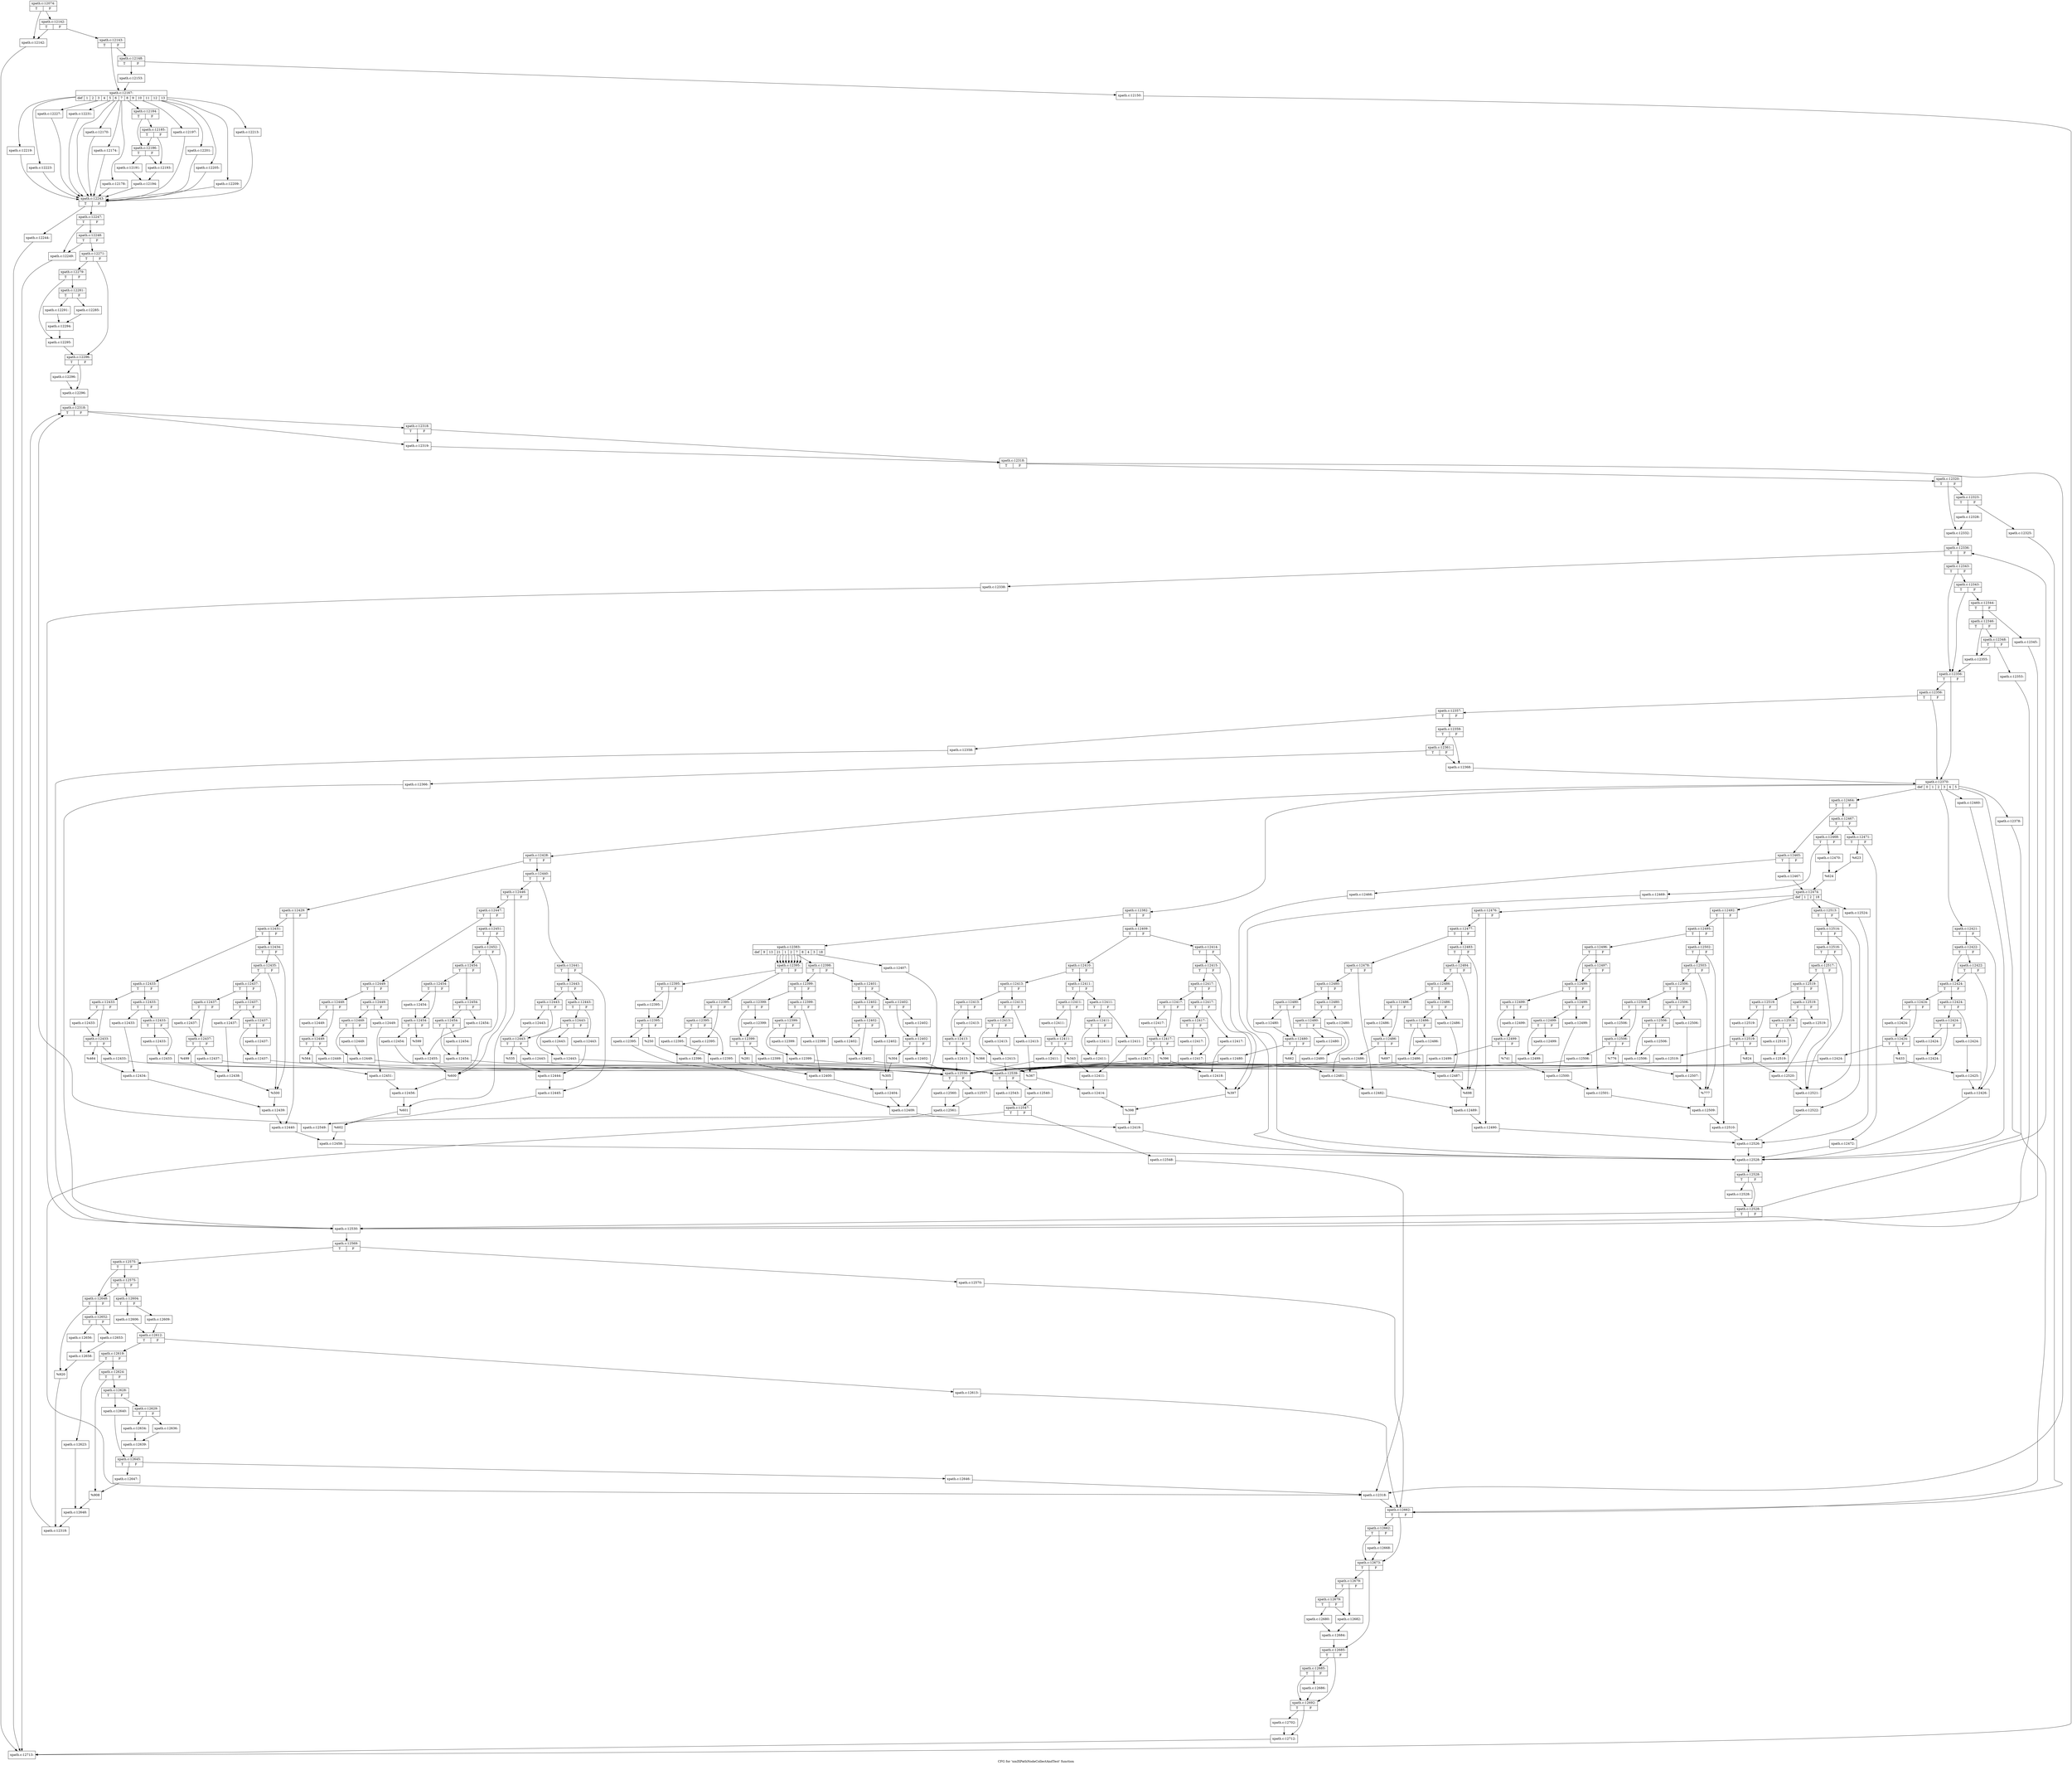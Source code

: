 digraph "CFG for 'xmlXPathNodeCollectAndTest' function" {
	label="CFG for 'xmlXPathNodeCollectAndTest' function";

	Node0x4fb3de0 [shape=record,label="{xpath.c:12074:|{<s0>T|<s1>F}}"];
	Node0x4fb3de0 -> Node0x4fd3a60;
	Node0x4fb3de0 -> Node0x4fd3b00;
	Node0x4fd3b00 [shape=record,label="{xpath.c:12142:|{<s0>T|<s1>F}}"];
	Node0x4fd3b00 -> Node0x4fd3a60;
	Node0x4fd3b00 -> Node0x4fd3ab0;
	Node0x4fd3a60 [shape=record,label="{xpath.c:12142:}"];
	Node0x4fd3a60 -> Node0x4fc3c10;
	Node0x4fd3ab0 [shape=record,label="{xpath.c:12143:|{<s0>T|<s1>F}}"];
	Node0x4fd3ab0 -> Node0x4fd4680;
	Node0x4fd3ab0 -> Node0x4fd46d0;
	Node0x4fd4680 [shape=record,label="{xpath.c:12148:|{<s0>T|<s1>F}}"];
	Node0x4fd4680 -> Node0x4fd4d00;
	Node0x4fd4680 -> Node0x4fd4d50;
	Node0x4fd4d00 [shape=record,label="{xpath.c:12150:}"];
	Node0x4fd4d00 -> Node0x4fc3c10;
	Node0x4fd4d50 [shape=record,label="{xpath.c:12153:}"];
	Node0x4fd4d50 -> Node0x4fd46d0;
	Node0x4fd46d0 [shape=record,label="{xpath.c:12167:|{<s0>def|<s1>1|<s2>2|<s3>3|<s4>4|<s5>5|<s6>6|<s7>7|<s8>8|<s9>9|<s10>10|<s11>11|<s12>12|<s13>13}}"];
	Node0x4fd46d0 -> Node0x4fd5eb0;
	Node0x4fd46d0 -> Node0x4fd6480;
	Node0x4fd46d0 -> Node0x4fd6630;
	Node0x4fd46d0 -> Node0x4fd67e0;
	Node0x4fd46d0 -> Node0x4fd7160;
	Node0x4fd46d0 -> Node0x4fd6f20;
	Node0x4fd46d0 -> Node0x4fd7c00;
	Node0x4fd46d0 -> Node0x4fd8450;
	Node0x4fd46d0 -> Node0x4fd8750;
	Node0x4fd46d0 -> Node0x4fd8a50;
	Node0x4fd46d0 -> Node0x4fd8fa0;
	Node0x4fd46d0 -> Node0x4fd92a0;
	Node0x4fd46d0 -> Node0x4fd9ba0;
	Node0x4fd46d0 -> Node0x4fda000;
	Node0x4fd6480 [shape=record,label="{xpath.c:12170:}"];
	Node0x4fd6480 -> Node0x4fd5eb0;
	Node0x4fd6630 [shape=record,label="{xpath.c:12174:}"];
	Node0x4fd6630 -> Node0x4fd5eb0;
	Node0x4fd67e0 [shape=record,label="{xpath.c:12178:}"];
	Node0x4fd67e0 -> Node0x4fd5eb0;
	Node0x4fd7160 [shape=record,label="{xpath.c:12184:|{<s0>T|<s1>F}}"];
	Node0x4fd7160 -> Node0x4fd7320;
	Node0x4fd7160 -> Node0x4fd7370;
	Node0x4fd7370 [shape=record,label="{xpath.c:12185:|{<s0>T|<s1>F}}"];
	Node0x4fd7370 -> Node0x4fd7320;
	Node0x4fd7370 -> Node0x4fd72d0;
	Node0x4fd7320 [shape=record,label="{xpath.c:12186:|{<s0>T|<s1>F}}"];
	Node0x4fd7320 -> Node0x4fd7230;
	Node0x4fd7320 -> Node0x4fd72d0;
	Node0x4fd7230 [shape=record,label="{xpath.c:12191:}"];
	Node0x4fd7230 -> Node0x4fd7280;
	Node0x4fd72d0 [shape=record,label="{xpath.c:12193:}"];
	Node0x4fd72d0 -> Node0x4fd7280;
	Node0x4fd7280 [shape=record,label="{xpath.c:12194:}"];
	Node0x4fd7280 -> Node0x4fd5eb0;
	Node0x4fd6f20 [shape=record,label="{xpath.c:12197:}"];
	Node0x4fd6f20 -> Node0x4fd5eb0;
	Node0x4fd7c00 [shape=record,label="{xpath.c:12201:}"];
	Node0x4fd7c00 -> Node0x4fd5eb0;
	Node0x4fd8450 [shape=record,label="{xpath.c:12205:}"];
	Node0x4fd8450 -> Node0x4fd5eb0;
	Node0x4fd8750 [shape=record,label="{xpath.c:12209:}"];
	Node0x4fd8750 -> Node0x4fd5eb0;
	Node0x4fd8a50 [shape=record,label="{xpath.c:12213:}"];
	Node0x4fd8a50 -> Node0x4fd5eb0;
	Node0x4fd8fa0 [shape=record,label="{xpath.c:12219:}"];
	Node0x4fd8fa0 -> Node0x4fd5eb0;
	Node0x4fd92a0 [shape=record,label="{xpath.c:12223:}"];
	Node0x4fd92a0 -> Node0x4fd5eb0;
	Node0x4fd9ba0 [shape=record,label="{xpath.c:12227:}"];
	Node0x4fd9ba0 -> Node0x4fd5eb0;
	Node0x4fda000 [shape=record,label="{xpath.c:12231:}"];
	Node0x4fda000 -> Node0x4fd5eb0;
	Node0x4fd5eb0 [shape=record,label="{xpath.c:12243:|{<s0>T|<s1>F}}"];
	Node0x4fd5eb0 -> Node0x4fd61b0;
	Node0x4fd5eb0 -> Node0x4fda400;
	Node0x4fd61b0 [shape=record,label="{xpath.c:12244:}"];
	Node0x4fd61b0 -> Node0x4fc3c10;
	Node0x4fda400 [shape=record,label="{xpath.c:12247:|{<s0>T|<s1>F}}"];
	Node0x4fda400 -> Node0x4fdad70;
	Node0x4fda400 -> Node0x4fdae10;
	Node0x4fdae10 [shape=record,label="{xpath.c:12248:|{<s0>T|<s1>F}}"];
	Node0x4fdae10 -> Node0x4fdad70;
	Node0x4fdae10 -> Node0x4fdadc0;
	Node0x4fdad70 [shape=record,label="{xpath.c:12249:}"];
	Node0x4fdad70 -> Node0x4fc3c10;
	Node0x4fdadc0 [shape=record,label="{xpath.c:12271:|{<s0>T|<s1>F}}"];
	Node0x4fdadc0 -> Node0x4fdbfa0;
	Node0x4fdadc0 -> Node0x4fdbff0;
	Node0x4fdbfa0 [shape=record,label="{xpath.c:12279:|{<s0>T|<s1>F}}"];
	Node0x4fdbfa0 -> Node0x4fdcae0;
	Node0x4fdbfa0 -> Node0x4fdcb30;
	Node0x4fdcae0 [shape=record,label="{xpath.c:12281:|{<s0>T|<s1>F}}"];
	Node0x4fdcae0 -> Node0x4fdd040;
	Node0x4fdcae0 -> Node0x4fdd5f0;
	Node0x4fdd040 [shape=record,label="{xpath.c:12285:}"];
	Node0x4fdd040 -> Node0x4fdd370;
	Node0x4fdd5f0 [shape=record,label="{xpath.c:12291:}"];
	Node0x4fdd5f0 -> Node0x4fdd370;
	Node0x4fdd370 [shape=record,label="{xpath.c:12294:}"];
	Node0x4fdd370 -> Node0x4fdcb30;
	Node0x4fdcb30 [shape=record,label="{xpath.c:12295:}"];
	Node0x4fdcb30 -> Node0x4fdbff0;
	Node0x4fdbff0 [shape=record,label="{xpath.c:12296:|{<s0>T|<s1>F}}"];
	Node0x4fdbff0 -> Node0x4fde670;
	Node0x4fdbff0 -> Node0x4fde620;
	Node0x4fde670 [shape=record,label="{xpath.c:12296:}"];
	Node0x4fde670 -> Node0x4fde620;
	Node0x4fde620 [shape=record,label="{xpath.c:12296:}"];
	Node0x4fde620 -> Node0x4fdf4d0;
	Node0x4fdf4d0 [shape=record,label="{xpath.c:12318:|{<s0>T|<s1>F}}"];
	Node0x4fdf4d0 -> Node0x4fdf780;
	Node0x4fdf4d0 -> Node0x4fdf7d0;
	Node0x4fdf7d0 [shape=record,label="{xpath.c:12318:|{<s0>T|<s1>F}}"];
	Node0x4fdf7d0 -> Node0x4fdf780;
	Node0x4fdf7d0 -> Node0x4fdf730;
	Node0x4fdf780 [shape=record,label="{xpath.c:12319:}"];
	Node0x4fdf780 -> Node0x4fdf730;
	Node0x4fdf730 [shape=record,label="{xpath.c:12318:|{<s0>T|<s1>F}}"];
	Node0x4fdf730 -> Node0x4fe0120;
	Node0x4fdf730 -> Node0x4fdf6b0;
	Node0x4fe0120 [shape=record,label="{xpath.c:12320:|{<s0>T|<s1>F}}"];
	Node0x4fe0120 -> Node0x4fe0910;
	Node0x4fe0120 -> Node0x4fe0960;
	Node0x4fe0910 [shape=record,label="{xpath.c:12323:|{<s0>T|<s1>F}}"];
	Node0x4fe0910 -> Node0x4fe0e70;
	Node0x4fe0910 -> Node0x4fe0ec0;
	Node0x4fe0e70 [shape=record,label="{xpath.c:12325:}"];
	Node0x4fe0e70 -> Node0x4fe1050;
	Node0x4fe0ec0 [shape=record,label="{xpath.c:12328:}"];
	Node0x4fe0ec0 -> Node0x4fe0960;
	Node0x4fe0960 [shape=record,label="{xpath.c:12332:}"];
	Node0x4fe0960 -> Node0x4fe1da0;
	Node0x4fe1da0 [shape=record,label="{xpath.c:12336:|{<s0>T|<s1>F}}"];
	Node0x4fe1da0 -> Node0x4fe2380;
	Node0x4fe1da0 -> Node0x4fe23d0;
	Node0x4fe2380 [shape=record,label="{xpath.c:12338:}"];
	Node0x4fe2380 -> Node0x4fe1d00;
	Node0x4fe23d0 [shape=record,label="{xpath.c:12343:|{<s0>T|<s1>F}}"];
	Node0x4fe23d0 -> Node0x4fe27a0;
	Node0x4fe23d0 -> Node0x4fe2750;
	Node0x4fe27a0 [shape=record,label="{xpath.c:12343:|{<s0>T|<s1>F}}"];
	Node0x4fe27a0 -> Node0x4fe2700;
	Node0x4fe27a0 -> Node0x4fe2750;
	Node0x4fe2700 [shape=record,label="{xpath.c:12344:|{<s0>T|<s1>F}}"];
	Node0x4fe2700 -> Node0x4fe2e20;
	Node0x4fe2700 -> Node0x4fe2e70;
	Node0x4fe2e20 [shape=record,label="{xpath.c:12345:}"];
	Node0x4fe2e20 -> Node0x4fe1d00;
	Node0x4fe2e70 [shape=record,label="{xpath.c:12346:|{<s0>T|<s1>F}}"];
	Node0x4fe2e70 -> Node0x4fe3350;
	Node0x4fe2e70 -> Node0x4fe3300;
	Node0x4fe3350 [shape=record,label="{xpath.c:12348:|{<s0>T|<s1>F}}"];
	Node0x4fe3350 -> Node0x4fe32b0;
	Node0x4fe3350 -> Node0x4fe3300;
	Node0x4fe32b0 [shape=record,label="{xpath.c:12353:}"];
	Node0x4fe32b0 -> Node0x4fe1d00;
	Node0x4fe3300 [shape=record,label="{xpath.c:12355:}"];
	Node0x4fe3300 -> Node0x4fe2750;
	Node0x4fe2750 [shape=record,label="{xpath.c:12356:|{<s0>T|<s1>F}}"];
	Node0x4fe2750 -> Node0x4fe3ef0;
	Node0x4fe2750 -> Node0x4fe3ea0;
	Node0x4fe3ef0 [shape=record,label="{xpath.c:12356:|{<s0>T|<s1>F}}"];
	Node0x4fe3ef0 -> Node0x4fe3e50;
	Node0x4fe3ef0 -> Node0x4fe3ea0;
	Node0x4fe3e50 [shape=record,label="{xpath.c:12357:|{<s0>T|<s1>F}}"];
	Node0x4fe3e50 -> Node0x4fe4570;
	Node0x4fe3e50 -> Node0x4fe45c0;
	Node0x4fe4570 [shape=record,label="{xpath.c:12358:}"];
	Node0x4fe4570 -> Node0x4fe1d00;
	Node0x4fe45c0 [shape=record,label="{xpath.c:12359:|{<s0>T|<s1>F}}"];
	Node0x4fe45c0 -> Node0x4fe4aa0;
	Node0x4fe45c0 -> Node0x4fe4a50;
	Node0x4fe4aa0 [shape=record,label="{xpath.c:12361:|{<s0>T|<s1>F}}"];
	Node0x4fe4aa0 -> Node0x4fe4a00;
	Node0x4fe4aa0 -> Node0x4fe4a50;
	Node0x4fe4a00 [shape=record,label="{xpath.c:12366:}"];
	Node0x4fe4a00 -> Node0x4fe1d00;
	Node0x4fe4a50 [shape=record,label="{xpath.c:12368:}"];
	Node0x4fe4a50 -> Node0x4fe3ea0;
	Node0x4fe3ea0 [shape=record,label="{xpath.c:12370:|{<s0>def|<s1>0|<s2>1|<s3>2|<s4>3|<s5>4|<s6>5}}"];
	Node0x4fe3ea0 -> Node0x4fe56f0;
	Node0x4fe3ea0 -> Node0x4fe5b10;
	Node0x4fe3ea0 -> Node0x4fe5fe0;
	Node0x4fe3ea0 -> Node0x4ff2210;
	Node0x4fe3ea0 -> Node0x4ff47d0;
	Node0x4fe3ea0 -> Node0x5000260;
	Node0x4fe3ea0 -> Node0x50006f0;
	Node0x4fe5b10 [shape=record,label="{xpath.c:12378:}"];
	Node0x4fe5b10 -> Node0x4fe1050;
	Node0x4fe5fe0 [shape=record,label="{xpath.c:12382:|{<s0>T|<s1>F}}"];
	Node0x4fe5fe0 -> Node0x4fe60d0;
	Node0x4fe5fe0 -> Node0x4fe6170;
	Node0x4fe60d0 [shape=record,label="{xpath.c:12383:|{<s0>def|<s1>9|<s2>13|<s3>21|<s4>1|<s5>2|<s6>7|<s7>8|<s8>4|<s9>3|<s10>18}}"];
	Node0x4fe60d0 -> Node0x4fe6670;
	Node0x4fe60d0 -> Node0x4fe69b0;
	Node0x4fe60d0 -> Node0x4fe69b0;
	Node0x4fe60d0 -> Node0x4fe69b0;
	Node0x4fe60d0 -> Node0x4fe69b0;
	Node0x4fe60d0 -> Node0x4fe69b0;
	Node0x4fe60d0 -> Node0x4fe69b0;
	Node0x4fe60d0 -> Node0x4fe69b0;
	Node0x4fe60d0 -> Node0x4fe69b0;
	Node0x4fe60d0 -> Node0x4fe69b0;
	Node0x4fe60d0 -> Node0x4fe82e0;
	Node0x4fe69b0 [shape=record,label="{xpath.c:12395:|{<s0>T|<s1>F}}"];
	Node0x4fe69b0 -> Node0x4fe6a70;
	Node0x4fe69b0 -> Node0x4fe6b10;
	Node0x4fe6a70 [shape=record,label="{xpath.c:12395:|{<s0>T|<s1>F}}"];
	Node0x4fe6a70 -> Node0x4fe6e10;
	Node0x4fe6a70 -> Node0x4fe6e60;
	Node0x4fe6e10 [shape=record,label="{xpath.c:12395:|{<s0>T|<s1>F}}"];
	Node0x4fe6e10 -> Node0x4fe7260;
	Node0x4fe6e10 -> Node0x4fe72b0;
	Node0x4fe7260 [shape=record,label="{xpath.c:12395:}"];
	Node0x4fe7260 -> Node0x4fe72b0;
	Node0x4fe72b0 [shape=record,label="{xpath.c:12395:}"];
	Node0x4fe72b0 -> Node0x4fe7780;
	Node0x4fe6e60 [shape=record,label="{xpath.c:12395:}"];
	Node0x4fe6e60 -> Node0x4fe6ac0;
	Node0x4fe6b10 [shape=record,label="{xpath.c:12395:|{<s0>T|<s1>F}}"];
	Node0x4fe6b10 -> Node0x4fe7940;
	Node0x4fe6b10 -> Node0x4fe7990;
	Node0x4fe7940 [shape=record,label="{xpath.c:12395:}"];
	Node0x4fe7940 -> Node0x4fe7990;
	Node0x4fe7990 [shape=record,label="{xpath.c:12395:|{<s0>T|<s1>F}}"];
	Node0x4fe7990 -> Node0x4fe7f00;
	Node0x4fe7990 -> Node0x4fe7f50;
	Node0x4fe7f00 [shape=record,label="{xpath.c:12395:}"];
	Node0x4fe7f00 -> Node0x4fe8140;
	Node0x4fe7f50 [shape=record,label="{%250}"];
	Node0x4fe7f50 -> Node0x4fe6ac0;
	Node0x4fe6ac0 [shape=record,label="{xpath.c:12396:}"];
	Node0x4fe6ac0 -> Node0x4fe64c0;
	Node0x4fe82e0 [shape=record,label="{xpath.c:12398:|{<s0>T|<s1>F}}"];
	Node0x4fe82e0 -> Node0x4fe8440;
	Node0x4fe82e0 -> Node0x4fe84e0;
	Node0x4fe8440 [shape=record,label="{xpath.c:12399:|{<s0>T|<s1>F}}"];
	Node0x4fe8440 -> Node0x4fe8870;
	Node0x4fe8440 -> Node0x4fe8910;
	Node0x4fe8870 [shape=record,label="{xpath.c:12399:|{<s0>T|<s1>F}}"];
	Node0x4fe8870 -> Node0x4fe8bb0;
	Node0x4fe8870 -> Node0x4fe8c00;
	Node0x4fe8bb0 [shape=record,label="{xpath.c:12399:|{<s0>T|<s1>F}}"];
	Node0x4fe8bb0 -> Node0x4fe9080;
	Node0x4fe8bb0 -> Node0x4fe90d0;
	Node0x4fe9080 [shape=record,label="{xpath.c:12399:}"];
	Node0x4fe9080 -> Node0x4fe90d0;
	Node0x4fe90d0 [shape=record,label="{xpath.c:12399:}"];
	Node0x4fe90d0 -> Node0x4fe7780;
	Node0x4fe8c00 [shape=record,label="{xpath.c:12399:}"];
	Node0x4fe8c00 -> Node0x4fe88c0;
	Node0x4fe8910 [shape=record,label="{xpath.c:12399:|{<s0>T|<s1>F}}"];
	Node0x4fe8910 -> Node0x4fe9910;
	Node0x4fe8910 -> Node0x4fe9960;
	Node0x4fe9910 [shape=record,label="{xpath.c:12399:}"];
	Node0x4fe9910 -> Node0x4fe9960;
	Node0x4fe9960 [shape=record,label="{xpath.c:12399:|{<s0>T|<s1>F}}"];
	Node0x4fe9960 -> Node0x4fea080;
	Node0x4fe9960 -> Node0x4fea0d0;
	Node0x4fea080 [shape=record,label="{xpath.c:12399:}"];
	Node0x4fea080 -> Node0x4fe8140;
	Node0x4fea0d0 [shape=record,label="{%281}"];
	Node0x4fea0d0 -> Node0x4fe88c0;
	Node0x4fe88c0 [shape=record,label="{xpath.c:12400:}"];
	Node0x4fe88c0 -> Node0x4fe8490;
	Node0x4fe84e0 [shape=record,label="{xpath.c:12401:|{<s0>T|<s1>F}}"];
	Node0x4fe84e0 -> Node0x4fea600;
	Node0x4fe84e0 -> Node0x4fea6a0;
	Node0x4fea600 [shape=record,label="{xpath.c:12402:|{<s0>T|<s1>F}}"];
	Node0x4fea600 -> Node0x4fea9a0;
	Node0x4fea600 -> Node0x4fea9f0;
	Node0x4fea9a0 [shape=record,label="{xpath.c:12402:|{<s0>T|<s1>F}}"];
	Node0x4fea9a0 -> Node0x4feadf0;
	Node0x4fea9a0 -> Node0x4feae40;
	Node0x4feadf0 [shape=record,label="{xpath.c:12402:}"];
	Node0x4feadf0 -> Node0x4feae40;
	Node0x4feae40 [shape=record,label="{xpath.c:12402:}"];
	Node0x4feae40 -> Node0x4fe7780;
	Node0x4fea9f0 [shape=record,label="{xpath.c:12402:}"];
	Node0x4fea9f0 -> Node0x4fea650;
	Node0x4fea6a0 [shape=record,label="{xpath.c:12402:|{<s0>T|<s1>F}}"];
	Node0x4fea6a0 -> Node0x4feb480;
	Node0x4fea6a0 -> Node0x4feb4d0;
	Node0x4feb480 [shape=record,label="{xpath.c:12402:}"];
	Node0x4feb480 -> Node0x4feb4d0;
	Node0x4feb4d0 [shape=record,label="{xpath.c:12402:|{<s0>T|<s1>F}}"];
	Node0x4feb4d0 -> Node0x4feba40;
	Node0x4feb4d0 -> Node0x4feba90;
	Node0x4feba40 [shape=record,label="{xpath.c:12402:}"];
	Node0x4feba40 -> Node0x4fe8140;
	Node0x4feba90 [shape=record,label="{%304}"];
	Node0x4feba90 -> Node0x4fea650;
	Node0x4fea650 [shape=record,label="{%305}"];
	Node0x4fea650 -> Node0x4fe8490;
	Node0x4fe8490 [shape=record,label="{xpath.c:12404:}"];
	Node0x4fe8490 -> Node0x4fe64c0;
	Node0x4fe6670 [shape=record,label="{xpath.c:12407:}"];
	Node0x4fe6670 -> Node0x4fe64c0;
	Node0x4fe64c0 [shape=record,label="{xpath.c:12409:}"];
	Node0x4fe64c0 -> Node0x4fe6120;
	Node0x4fe6170 [shape=record,label="{xpath.c:12409:|{<s0>T|<s1>F}}"];
	Node0x4fe6170 -> Node0x4fec170;
	Node0x4fe6170 -> Node0x4fec210;
	Node0x4fec170 [shape=record,label="{xpath.c:12410:|{<s0>T|<s1>F}}"];
	Node0x4fec170 -> Node0x4fec760;
	Node0x4fec170 -> Node0x4fec800;
	Node0x4fec760 [shape=record,label="{xpath.c:12411:|{<s0>T|<s1>F}}"];
	Node0x4fec760 -> Node0x4fecbf0;
	Node0x4fec760 -> Node0x4fecc90;
	Node0x4fecbf0 [shape=record,label="{xpath.c:12411:|{<s0>T|<s1>F}}"];
	Node0x4fecbf0 -> Node0x4fecf30;
	Node0x4fecbf0 -> Node0x4fecf80;
	Node0x4fecf30 [shape=record,label="{xpath.c:12411:|{<s0>T|<s1>F}}"];
	Node0x4fecf30 -> Node0x4fed400;
	Node0x4fecf30 -> Node0x4fed450;
	Node0x4fed400 [shape=record,label="{xpath.c:12411:}"];
	Node0x4fed400 -> Node0x4fed450;
	Node0x4fed450 [shape=record,label="{xpath.c:12411:}"];
	Node0x4fed450 -> Node0x4fe7780;
	Node0x4fecf80 [shape=record,label="{xpath.c:12411:}"];
	Node0x4fecf80 -> Node0x4fecc40;
	Node0x4fecc90 [shape=record,label="{xpath.c:12411:|{<s0>T|<s1>F}}"];
	Node0x4fecc90 -> Node0x4fedc90;
	Node0x4fecc90 -> Node0x4fedce0;
	Node0x4fedc90 [shape=record,label="{xpath.c:12411:}"];
	Node0x4fedc90 -> Node0x4fedce0;
	Node0x4fedce0 [shape=record,label="{xpath.c:12411:|{<s0>T|<s1>F}}"];
	Node0x4fedce0 -> Node0x4fee400;
	Node0x4fedce0 -> Node0x4fee450;
	Node0x4fee400 [shape=record,label="{xpath.c:12411:}"];
	Node0x4fee400 -> Node0x4fe8140;
	Node0x4fee450 [shape=record,label="{%343}"];
	Node0x4fee450 -> Node0x4fecc40;
	Node0x4fecc40 [shape=record,label="{xpath.c:12411:}"];
	Node0x4fecc40 -> Node0x4fec7b0;
	Node0x4fec800 [shape=record,label="{xpath.c:12413:|{<s0>T|<s1>F}}"];
	Node0x4fec800 -> Node0x4fee7a0;
	Node0x4fec800 -> Node0x4fee840;
	Node0x4fee7a0 [shape=record,label="{xpath.c:12413:|{<s0>T|<s1>F}}"];
	Node0x4fee7a0 -> Node0x4feeb40;
	Node0x4fee7a0 -> Node0x4feeb90;
	Node0x4feeb40 [shape=record,label="{xpath.c:12413:|{<s0>T|<s1>F}}"];
	Node0x4feeb40 -> Node0x4feef90;
	Node0x4feeb40 -> Node0x4feefe0;
	Node0x4feef90 [shape=record,label="{xpath.c:12413:}"];
	Node0x4feef90 -> Node0x4feefe0;
	Node0x4feefe0 [shape=record,label="{xpath.c:12413:}"];
	Node0x4feefe0 -> Node0x4fe7780;
	Node0x4feeb90 [shape=record,label="{xpath.c:12413:}"];
	Node0x4feeb90 -> Node0x4fee7f0;
	Node0x4fee840 [shape=record,label="{xpath.c:12413:|{<s0>T|<s1>F}}"];
	Node0x4fee840 -> Node0x4fef620;
	Node0x4fee840 -> Node0x4fef670;
	Node0x4fef620 [shape=record,label="{xpath.c:12413:}"];
	Node0x4fef620 -> Node0x4fef670;
	Node0x4fef670 [shape=record,label="{xpath.c:12413:|{<s0>T|<s1>F}}"];
	Node0x4fef670 -> Node0x4fefbe0;
	Node0x4fef670 -> Node0x4fefc30;
	Node0x4fefbe0 [shape=record,label="{xpath.c:12413:}"];
	Node0x4fefbe0 -> Node0x4fe8140;
	Node0x4fefc30 [shape=record,label="{%366}"];
	Node0x4fefc30 -> Node0x4fee7f0;
	Node0x4fee7f0 [shape=record,label="{%367}"];
	Node0x4fee7f0 -> Node0x4fec7b0;
	Node0x4fec7b0 [shape=record,label="{xpath.c:12414:}"];
	Node0x4fec7b0 -> Node0x4fec1c0;
	Node0x4fec210 [shape=record,label="{xpath.c:12414:|{<s0>T|<s1>F}}"];
	Node0x4fec210 -> Node0x4ff0170;
	Node0x4fec210 -> Node0x4ff0120;
	Node0x4ff0170 [shape=record,label="{xpath.c:12415:|{<s0>T|<s1>F}}"];
	Node0x4ff0170 -> Node0x4ff00d0;
	Node0x4ff0170 -> Node0x4ff0120;
	Node0x4ff00d0 [shape=record,label="{xpath.c:12417:|{<s0>T|<s1>F}}"];
	Node0x4ff00d0 -> Node0x4ff0860;
	Node0x4ff00d0 -> Node0x4ff0900;
	Node0x4ff0860 [shape=record,label="{xpath.c:12417:|{<s0>T|<s1>F}}"];
	Node0x4ff0860 -> Node0x4ff0ba0;
	Node0x4ff0860 -> Node0x4ff0bf0;
	Node0x4ff0ba0 [shape=record,label="{xpath.c:12417:|{<s0>T|<s1>F}}"];
	Node0x4ff0ba0 -> Node0x4ff0ff0;
	Node0x4ff0ba0 -> Node0x4ff1040;
	Node0x4ff0ff0 [shape=record,label="{xpath.c:12417:}"];
	Node0x4ff0ff0 -> Node0x4ff1040;
	Node0x4ff1040 [shape=record,label="{xpath.c:12417:}"];
	Node0x4ff1040 -> Node0x4fe7780;
	Node0x4ff0bf0 [shape=record,label="{xpath.c:12417:}"];
	Node0x4ff0bf0 -> Node0x4ff08b0;
	Node0x4ff0900 [shape=record,label="{xpath.c:12417:|{<s0>T|<s1>F}}"];
	Node0x4ff0900 -> Node0x4ff1680;
	Node0x4ff0900 -> Node0x4ff16d0;
	Node0x4ff1680 [shape=record,label="{xpath.c:12417:}"];
	Node0x4ff1680 -> Node0x4ff16d0;
	Node0x4ff16d0 [shape=record,label="{xpath.c:12417:|{<s0>T|<s1>F}}"];
	Node0x4ff16d0 -> Node0x4ff1c40;
	Node0x4ff16d0 -> Node0x4ff1c90;
	Node0x4ff1c40 [shape=record,label="{xpath.c:12417:}"];
	Node0x4ff1c40 -> Node0x4fe8140;
	Node0x4ff1c90 [shape=record,label="{%396}"];
	Node0x4ff1c90 -> Node0x4ff08b0;
	Node0x4ff08b0 [shape=record,label="{xpath.c:12418:}"];
	Node0x4ff08b0 -> Node0x4ff0120;
	Node0x4ff0120 [shape=record,label="{%397}"];
	Node0x4ff0120 -> Node0x4fec1c0;
	Node0x4fec1c0 [shape=record,label="{%398}"];
	Node0x4fec1c0 -> Node0x4fe6120;
	Node0x4fe6120 [shape=record,label="{xpath.c:12419:}"];
	Node0x4fe6120 -> Node0x4fe56f0;
	Node0x4ff2210 [shape=record,label="{xpath.c:12421:|{<s0>T|<s1>F}}"];
	Node0x4ff2210 -> Node0x4ff23a0;
	Node0x4ff2210 -> Node0x4ff2350;
	Node0x4ff23a0 [shape=record,label="{xpath.c:12422:|{<s0>T|<s1>F}}"];
	Node0x4ff23a0 -> Node0x4ff2300;
	Node0x4ff23a0 -> Node0x4ff27b0;
	Node0x4ff27b0 [shape=record,label="{xpath.c:12422:|{<s0>T|<s1>F}}"];
	Node0x4ff27b0 -> Node0x4ff2300;
	Node0x4ff27b0 -> Node0x4ff2350;
	Node0x4ff2300 [shape=record,label="{xpath.c:12424:|{<s0>T|<s1>F}}"];
	Node0x4ff2300 -> Node0x4ff2ee0;
	Node0x4ff2300 -> Node0x4ff2f80;
	Node0x4ff2ee0 [shape=record,label="{xpath.c:12424:|{<s0>T|<s1>F}}"];
	Node0x4ff2ee0 -> Node0x4ff3280;
	Node0x4ff2ee0 -> Node0x4ff32d0;
	Node0x4ff3280 [shape=record,label="{xpath.c:12424:|{<s0>T|<s1>F}}"];
	Node0x4ff3280 -> Node0x4ff36d0;
	Node0x4ff3280 -> Node0x4ff3720;
	Node0x4ff36d0 [shape=record,label="{xpath.c:12424:}"];
	Node0x4ff36d0 -> Node0x4ff3720;
	Node0x4ff3720 [shape=record,label="{xpath.c:12424:}"];
	Node0x4ff3720 -> Node0x4fe7780;
	Node0x4ff32d0 [shape=record,label="{xpath.c:12424:}"];
	Node0x4ff32d0 -> Node0x4ff2f30;
	Node0x4ff2f80 [shape=record,label="{xpath.c:12424:|{<s0>T|<s1>F}}"];
	Node0x4ff2f80 -> Node0x4ff3d60;
	Node0x4ff2f80 -> Node0x4ff3db0;
	Node0x4ff3d60 [shape=record,label="{xpath.c:12424:}"];
	Node0x4ff3d60 -> Node0x4ff3db0;
	Node0x4ff3db0 [shape=record,label="{xpath.c:12424:|{<s0>T|<s1>F}}"];
	Node0x4ff3db0 -> Node0x4ff4320;
	Node0x4ff3db0 -> Node0x4ff4370;
	Node0x4ff4320 [shape=record,label="{xpath.c:12424:}"];
	Node0x4ff4320 -> Node0x4fe8140;
	Node0x4ff4370 [shape=record,label="{%433}"];
	Node0x4ff4370 -> Node0x4ff2f30;
	Node0x4ff2f30 [shape=record,label="{xpath.c:12425:}"];
	Node0x4ff2f30 -> Node0x4ff2350;
	Node0x4ff2350 [shape=record,label="{xpath.c:12426:}"];
	Node0x4ff2350 -> Node0x4fe56f0;
	Node0x4ff47d0 [shape=record,label="{xpath.c:12428:|{<s0>T|<s1>F}}"];
	Node0x4ff47d0 -> Node0x4ff48c0;
	Node0x4ff47d0 -> Node0x4ff4960;
	Node0x4ff48c0 [shape=record,label="{xpath.c:12429:|{<s0>T|<s1>F}}"];
	Node0x4ff48c0 -> Node0x4ff4d20;
	Node0x4ff48c0 -> Node0x4ff4d70;
	Node0x4ff4d20 [shape=record,label="{xpath.c:12431:|{<s0>T|<s1>F}}"];
	Node0x4ff4d20 -> Node0x4ff5200;
	Node0x4ff4d20 -> Node0x4ff52a0;
	Node0x4ff5200 [shape=record,label="{xpath.c:12433:|{<s0>T|<s1>F}}"];
	Node0x4ff5200 -> Node0x4ff55d0;
	Node0x4ff5200 -> Node0x4ff5670;
	Node0x4ff55d0 [shape=record,label="{xpath.c:12433:|{<s0>T|<s1>F}}"];
	Node0x4ff55d0 -> Node0x4ff5910;
	Node0x4ff55d0 -> Node0x4ff5960;
	Node0x4ff5910 [shape=record,label="{xpath.c:12433:|{<s0>T|<s1>F}}"];
	Node0x4ff5910 -> Node0x4ff5d60;
	Node0x4ff5910 -> Node0x4ff5db0;
	Node0x4ff5d60 [shape=record,label="{xpath.c:12433:}"];
	Node0x4ff5d60 -> Node0x4ff5db0;
	Node0x4ff5db0 [shape=record,label="{xpath.c:12433:}"];
	Node0x4ff5db0 -> Node0x4fe7780;
	Node0x4ff5960 [shape=record,label="{xpath.c:12433:}"];
	Node0x4ff5960 -> Node0x4ff5620;
	Node0x4ff5670 [shape=record,label="{xpath.c:12433:|{<s0>T|<s1>F}}"];
	Node0x4ff5670 -> Node0x4ff63f0;
	Node0x4ff5670 -> Node0x4ff6440;
	Node0x4ff63f0 [shape=record,label="{xpath.c:12433:}"];
	Node0x4ff63f0 -> Node0x4ff6440;
	Node0x4ff6440 [shape=record,label="{xpath.c:12433:|{<s0>T|<s1>F}}"];
	Node0x4ff6440 -> Node0x4ff69b0;
	Node0x4ff6440 -> Node0x4ff6a00;
	Node0x4ff69b0 [shape=record,label="{xpath.c:12433:}"];
	Node0x4ff69b0 -> Node0x4fe8140;
	Node0x4ff6a00 [shape=record,label="{%464}"];
	Node0x4ff6a00 -> Node0x4ff5620;
	Node0x4ff5620 [shape=record,label="{xpath.c:12434:}"];
	Node0x4ff5620 -> Node0x4ff5250;
	Node0x4ff52a0 [shape=record,label="{xpath.c:12434:|{<s0>T|<s1>F}}"];
	Node0x4ff52a0 -> Node0x4ff6eb0;
	Node0x4ff52a0 -> Node0x4ff6e60;
	Node0x4ff6eb0 [shape=record,label="{xpath.c:12435:|{<s0>T|<s1>F}}"];
	Node0x4ff6eb0 -> Node0x4ff6e10;
	Node0x4ff6eb0 -> Node0x4ff6e60;
	Node0x4ff6e10 [shape=record,label="{xpath.c:12437:|{<s0>T|<s1>F}}"];
	Node0x4ff6e10 -> Node0x4ff78a0;
	Node0x4ff6e10 -> Node0x4ff7940;
	Node0x4ff78a0 [shape=record,label="{xpath.c:12437:|{<s0>T|<s1>F}}"];
	Node0x4ff78a0 -> Node0x4ff7c40;
	Node0x4ff78a0 -> Node0x4ff7c90;
	Node0x4ff7c40 [shape=record,label="{xpath.c:12437:|{<s0>T|<s1>F}}"];
	Node0x4ff7c40 -> Node0x4ff8090;
	Node0x4ff7c40 -> Node0x4ff80e0;
	Node0x4ff8090 [shape=record,label="{xpath.c:12437:}"];
	Node0x4ff8090 -> Node0x4ff80e0;
	Node0x4ff80e0 [shape=record,label="{xpath.c:12437:}"];
	Node0x4ff80e0 -> Node0x4fe7780;
	Node0x4ff7c90 [shape=record,label="{xpath.c:12437:}"];
	Node0x4ff7c90 -> Node0x4ff78f0;
	Node0x4ff7940 [shape=record,label="{xpath.c:12437:|{<s0>T|<s1>F}}"];
	Node0x4ff7940 -> Node0x4ff8720;
	Node0x4ff7940 -> Node0x4ff8770;
	Node0x4ff8720 [shape=record,label="{xpath.c:12437:}"];
	Node0x4ff8720 -> Node0x4ff8770;
	Node0x4ff8770 [shape=record,label="{xpath.c:12437:|{<s0>T|<s1>F}}"];
	Node0x4ff8770 -> Node0x4ff8ce0;
	Node0x4ff8770 -> Node0x4ff8d30;
	Node0x4ff8ce0 [shape=record,label="{xpath.c:12437:}"];
	Node0x4ff8ce0 -> Node0x4fe8140;
	Node0x4ff8d30 [shape=record,label="{%499}"];
	Node0x4ff8d30 -> Node0x4ff78f0;
	Node0x4ff78f0 [shape=record,label="{xpath.c:12438:}"];
	Node0x4ff78f0 -> Node0x4ff6e60;
	Node0x4ff6e60 [shape=record,label="{%500}"];
	Node0x4ff6e60 -> Node0x4ff5250;
	Node0x4ff5250 [shape=record,label="{xpath.c:12439:}"];
	Node0x4ff5250 -> Node0x4ff4d70;
	Node0x4ff4d70 [shape=record,label="{xpath.c:12440:}"];
	Node0x4ff4d70 -> Node0x4ff4910;
	Node0x4ff4960 [shape=record,label="{xpath.c:12440:|{<s0>T|<s1>F}}"];
	Node0x4ff4960 -> Node0x4ff93e0;
	Node0x4ff4960 -> Node0x4ff9480;
	Node0x4ff93e0 [shape=record,label="{xpath.c:12441:|{<s0>T|<s1>F}}"];
	Node0x4ff93e0 -> Node0x4ff9840;
	Node0x4ff93e0 -> Node0x4ff9890;
	Node0x4ff9840 [shape=record,label="{xpath.c:12443:|{<s0>T|<s1>F}}"];
	Node0x4ff9840 -> Node0x4ff9cf0;
	Node0x4ff9840 -> Node0x4ff9d90;
	Node0x4ff9cf0 [shape=record,label="{xpath.c:12443:|{<s0>T|<s1>F}}"];
	Node0x4ff9cf0 -> Node0x4ffa030;
	Node0x4ff9cf0 -> Node0x4ffa080;
	Node0x4ffa030 [shape=record,label="{xpath.c:12443:|{<s0>T|<s1>F}}"];
	Node0x4ffa030 -> Node0x4ffa500;
	Node0x4ffa030 -> Node0x4ffa550;
	Node0x4ffa500 [shape=record,label="{xpath.c:12443:}"];
	Node0x4ffa500 -> Node0x4ffa550;
	Node0x4ffa550 [shape=record,label="{xpath.c:12443:}"];
	Node0x4ffa550 -> Node0x4fe7780;
	Node0x4ffa080 [shape=record,label="{xpath.c:12443:}"];
	Node0x4ffa080 -> Node0x4ff9d40;
	Node0x4ff9d90 [shape=record,label="{xpath.c:12443:|{<s0>T|<s1>F}}"];
	Node0x4ff9d90 -> Node0x4ffad90;
	Node0x4ff9d90 -> Node0x4ffade0;
	Node0x4ffad90 [shape=record,label="{xpath.c:12443:}"];
	Node0x4ffad90 -> Node0x4ffade0;
	Node0x4ffade0 [shape=record,label="{xpath.c:12443:|{<s0>T|<s1>F}}"];
	Node0x4ffade0 -> Node0x4ffb500;
	Node0x4ffade0 -> Node0x4ffb550;
	Node0x4ffb500 [shape=record,label="{xpath.c:12443:}"];
	Node0x4ffb500 -> Node0x4fe8140;
	Node0x4ffb550 [shape=record,label="{%535}"];
	Node0x4ffb550 -> Node0x4ff9d40;
	Node0x4ff9d40 [shape=record,label="{xpath.c:12444:}"];
	Node0x4ff9d40 -> Node0x4ff9890;
	Node0x4ff9890 [shape=record,label="{xpath.c:12445:}"];
	Node0x4ff9890 -> Node0x4ff9430;
	Node0x4ff9480 [shape=record,label="{xpath.c:12446:|{<s0>T|<s1>F}}"];
	Node0x4ff9480 -> Node0x4ffba90;
	Node0x4ff9480 -> Node0x4ffbae0;
	Node0x4ffba90 [shape=record,label="{xpath.c:12447:|{<s0>T|<s1>F}}"];
	Node0x4ffba90 -> Node0x4ffbfd0;
	Node0x4ffba90 -> Node0x4ffc070;
	Node0x4ffbfd0 [shape=record,label="{xpath.c:12449:|{<s0>T|<s1>F}}"];
	Node0x4ffbfd0 -> Node0x4ffc3a0;
	Node0x4ffbfd0 -> Node0x4ffc440;
	Node0x4ffc3a0 [shape=record,label="{xpath.c:12449:|{<s0>T|<s1>F}}"];
	Node0x4ffc3a0 -> Node0x4ffc6e0;
	Node0x4ffc3a0 -> Node0x4ffc730;
	Node0x4ffc6e0 [shape=record,label="{xpath.c:12449:|{<s0>T|<s1>F}}"];
	Node0x4ffc6e0 -> Node0x4ffcb30;
	Node0x4ffc6e0 -> Node0x4ffcb80;
	Node0x4ffcb30 [shape=record,label="{xpath.c:12449:}"];
	Node0x4ffcb30 -> Node0x4ffcb80;
	Node0x4ffcb80 [shape=record,label="{xpath.c:12449:}"];
	Node0x4ffcb80 -> Node0x4fe7780;
	Node0x4ffc730 [shape=record,label="{xpath.c:12449:}"];
	Node0x4ffc730 -> Node0x4ffc3f0;
	Node0x4ffc440 [shape=record,label="{xpath.c:12449:|{<s0>T|<s1>F}}"];
	Node0x4ffc440 -> Node0x4ffd1c0;
	Node0x4ffc440 -> Node0x4ffd210;
	Node0x4ffd1c0 [shape=record,label="{xpath.c:12449:}"];
	Node0x4ffd1c0 -> Node0x4ffd210;
	Node0x4ffd210 [shape=record,label="{xpath.c:12449:|{<s0>T|<s1>F}}"];
	Node0x4ffd210 -> Node0x4ffd780;
	Node0x4ffd210 -> Node0x4ffd7d0;
	Node0x4ffd780 [shape=record,label="{xpath.c:12449:}"];
	Node0x4ffd780 -> Node0x4fe8140;
	Node0x4ffd7d0 [shape=record,label="{%564}"];
	Node0x4ffd7d0 -> Node0x4ffc3f0;
	Node0x4ffc3f0 [shape=record,label="{xpath.c:12451:}"];
	Node0x4ffc3f0 -> Node0x4ffc020;
	Node0x4ffc070 [shape=record,label="{xpath.c:12451:|{<s0>T|<s1>F}}"];
	Node0x4ffc070 -> Node0x4ffdc80;
	Node0x4ffc070 -> Node0x4ffdc30;
	Node0x4ffdc80 [shape=record,label="{xpath.c:12452:|{<s0>T|<s1>F}}"];
	Node0x4ffdc80 -> Node0x4ffdbe0;
	Node0x4ffdc80 -> Node0x4ffdc30;
	Node0x4ffdbe0 [shape=record,label="{xpath.c:12454:|{<s0>T|<s1>F}}"];
	Node0x4ffdbe0 -> Node0x4ffe670;
	Node0x4ffdbe0 -> Node0x4ffe710;
	Node0x4ffe670 [shape=record,label="{xpath.c:12454:|{<s0>T|<s1>F}}"];
	Node0x4ffe670 -> Node0x4ffea10;
	Node0x4ffe670 -> Node0x4ffea60;
	Node0x4ffea10 [shape=record,label="{xpath.c:12454:|{<s0>T|<s1>F}}"];
	Node0x4ffea10 -> Node0x4ffee60;
	Node0x4ffea10 -> Node0x4ffeeb0;
	Node0x4ffee60 [shape=record,label="{xpath.c:12454:}"];
	Node0x4ffee60 -> Node0x4ffeeb0;
	Node0x4ffeeb0 [shape=record,label="{xpath.c:12454:}"];
	Node0x4ffeeb0 -> Node0x4fe7780;
	Node0x4ffea60 [shape=record,label="{xpath.c:12454:}"];
	Node0x4ffea60 -> Node0x4ffe6c0;
	Node0x4ffe710 [shape=record,label="{xpath.c:12454:|{<s0>T|<s1>F}}"];
	Node0x4ffe710 -> Node0x4fff4f0;
	Node0x4ffe710 -> Node0x4fff540;
	Node0x4fff4f0 [shape=record,label="{xpath.c:12454:}"];
	Node0x4fff4f0 -> Node0x4fff540;
	Node0x4fff540 [shape=record,label="{xpath.c:12454:|{<s0>T|<s1>F}}"];
	Node0x4fff540 -> Node0x4fffab0;
	Node0x4fff540 -> Node0x4fffb00;
	Node0x4fffab0 [shape=record,label="{xpath.c:12454:}"];
	Node0x4fffab0 -> Node0x4fe8140;
	Node0x4fffb00 [shape=record,label="{%599}"];
	Node0x4fffb00 -> Node0x4ffe6c0;
	Node0x4ffe6c0 [shape=record,label="{xpath.c:12455:}"];
	Node0x4ffe6c0 -> Node0x4ffdc30;
	Node0x4ffdc30 [shape=record,label="{%600}"];
	Node0x4ffdc30 -> Node0x4ffc020;
	Node0x4ffc020 [shape=record,label="{xpath.c:12456:}"];
	Node0x4ffc020 -> Node0x4ffbae0;
	Node0x4ffbae0 [shape=record,label="{%601}"];
	Node0x4ffbae0 -> Node0x4ff9430;
	Node0x4ff9430 [shape=record,label="{%602}"];
	Node0x4ff9430 -> Node0x4ff4910;
	Node0x4ff4910 [shape=record,label="{xpath.c:12458:}"];
	Node0x4ff4910 -> Node0x4fe56f0;
	Node0x5000260 [shape=record,label="{xpath.c:12460:}"];
	Node0x5000260 -> Node0x4fe56f0;
	Node0x50006f0 [shape=record,label="{xpath.c:12464:|{<s0>T|<s1>F}}"];
	Node0x50006f0 -> Node0x50007e0;
	Node0x50006f0 -> Node0x5000880;
	Node0x50007e0 [shape=record,label="{xpath.c:12465:|{<s0>T|<s1>F}}"];
	Node0x50007e0 -> Node0x5000c40;
	Node0x50007e0 -> Node0x5000c90;
	Node0x5000c40 [shape=record,label="{xpath.c:12466:}"];
	Node0x5000c40 -> Node0x4fe56f0;
	Node0x5000c90 [shape=record,label="{xpath.c:12467:}"];
	Node0x5000c90 -> Node0x5000830;
	Node0x5000880 [shape=record,label="{xpath.c:12467:|{<s0>T|<s1>F}}"];
	Node0x5000880 -> Node0x50011d0;
	Node0x5000880 -> Node0x5001270;
	Node0x50011d0 [shape=record,label="{xpath.c:12468:|{<s0>T|<s1>F}}"];
	Node0x50011d0 -> Node0x5001630;
	Node0x50011d0 -> Node0x5001680;
	Node0x5001630 [shape=record,label="{xpath.c:12469:}"];
	Node0x5001630 -> Node0x4fe56f0;
	Node0x5001680 [shape=record,label="{xpath.c:12470:}"];
	Node0x5001680 -> Node0x5001220;
	Node0x5001270 [shape=record,label="{xpath.c:12471:|{<s0>T|<s1>F}}"];
	Node0x5001270 -> Node0x5001c30;
	Node0x5001270 -> Node0x5001c80;
	Node0x5001c30 [shape=record,label="{xpath.c:12472:}"];
	Node0x5001c30 -> Node0x4fe56f0;
	Node0x5001c80 [shape=record,label="{%623}"];
	Node0x5001c80 -> Node0x5001220;
	Node0x5001220 [shape=record,label="{%624}"];
	Node0x5001220 -> Node0x5000830;
	Node0x5000830 [shape=record,label="{xpath.c:12474:|{<s0>def|<s1>1|<s2>2|<s3>18}}"];
	Node0x5000830 -> Node0x5002480;
	Node0x5000830 -> Node0x50027c0;
	Node0x5000830 -> Node0x50076d0;
	Node0x5000830 -> Node0x500d030;
	Node0x50027c0 [shape=record,label="{xpath.c:12476:|{<s0>T|<s1>F}}"];
	Node0x50027c0 -> Node0x50028b0;
	Node0x50027c0 -> Node0x5002900;
	Node0x50028b0 [shape=record,label="{xpath.c:12477:|{<s0>T|<s1>F}}"];
	Node0x50028b0 -> Node0x5002e90;
	Node0x50028b0 -> Node0x5002f30;
	Node0x5002e90 [shape=record,label="{xpath.c:12478:|{<s0>T|<s1>F}}"];
	Node0x5002e90 -> Node0x50032f0;
	Node0x5002e90 -> Node0x5003340;
	Node0x50032f0 [shape=record,label="{xpath.c:12480:|{<s0>T|<s1>F}}"];
	Node0x50032f0 -> Node0x50037a0;
	Node0x50032f0 -> Node0x5003840;
	Node0x50037a0 [shape=record,label="{xpath.c:12480:|{<s0>T|<s1>F}}"];
	Node0x50037a0 -> Node0x5003ae0;
	Node0x50037a0 -> Node0x5003b30;
	Node0x5003ae0 [shape=record,label="{xpath.c:12480:|{<s0>T|<s1>F}}"];
	Node0x5003ae0 -> Node0x5003f30;
	Node0x5003ae0 -> Node0x5003f80;
	Node0x5003f30 [shape=record,label="{xpath.c:12480:}"];
	Node0x5003f30 -> Node0x5003f80;
	Node0x5003f80 [shape=record,label="{xpath.c:12480:}"];
	Node0x5003f80 -> Node0x4fe7780;
	Node0x5003b30 [shape=record,label="{xpath.c:12480:}"];
	Node0x5003b30 -> Node0x50037f0;
	Node0x5003840 [shape=record,label="{xpath.c:12480:|{<s0>T|<s1>F}}"];
	Node0x5003840 -> Node0x50045c0;
	Node0x5003840 -> Node0x5004610;
	Node0x50045c0 [shape=record,label="{xpath.c:12480:}"];
	Node0x50045c0 -> Node0x5004610;
	Node0x5004610 [shape=record,label="{xpath.c:12480:|{<s0>T|<s1>F}}"];
	Node0x5004610 -> Node0x5004b80;
	Node0x5004610 -> Node0x5004bd0;
	Node0x5004b80 [shape=record,label="{xpath.c:12480:}"];
	Node0x5004b80 -> Node0x4fe8140;
	Node0x5004bd0 [shape=record,label="{%662}"];
	Node0x5004bd0 -> Node0x50037f0;
	Node0x50037f0 [shape=record,label="{xpath.c:12481:}"];
	Node0x50037f0 -> Node0x5003340;
	Node0x5003340 [shape=record,label="{xpath.c:12482:}"];
	Node0x5003340 -> Node0x5002ee0;
	Node0x5002f30 [shape=record,label="{xpath.c:12483:|{<s0>T|<s1>F}}"];
	Node0x5002f30 -> Node0x50051e0;
	Node0x5002f30 -> Node0x5005190;
	Node0x50051e0 [shape=record,label="{xpath.c:12484:|{<s0>T|<s1>F}}"];
	Node0x50051e0 -> Node0x5005140;
	Node0x50051e0 -> Node0x5005190;
	Node0x5005140 [shape=record,label="{xpath.c:12486:|{<s0>T|<s1>F}}"];
	Node0x5005140 -> Node0x5005bd0;
	Node0x5005140 -> Node0x5005c70;
	Node0x5005bd0 [shape=record,label="{xpath.c:12486:|{<s0>T|<s1>F}}"];
	Node0x5005bd0 -> Node0x5005f70;
	Node0x5005bd0 -> Node0x5005fc0;
	Node0x5005f70 [shape=record,label="{xpath.c:12486:|{<s0>T|<s1>F}}"];
	Node0x5005f70 -> Node0x50063c0;
	Node0x5005f70 -> Node0x5006410;
	Node0x50063c0 [shape=record,label="{xpath.c:12486:}"];
	Node0x50063c0 -> Node0x5006410;
	Node0x5006410 [shape=record,label="{xpath.c:12486:}"];
	Node0x5006410 -> Node0x4fe7780;
	Node0x5005fc0 [shape=record,label="{xpath.c:12486:}"];
	Node0x5005fc0 -> Node0x5005c20;
	Node0x5005c70 [shape=record,label="{xpath.c:12486:|{<s0>T|<s1>F}}"];
	Node0x5005c70 -> Node0x5006a50;
	Node0x5005c70 -> Node0x5006aa0;
	Node0x5006a50 [shape=record,label="{xpath.c:12486:}"];
	Node0x5006a50 -> Node0x5006aa0;
	Node0x5006aa0 [shape=record,label="{xpath.c:12486:|{<s0>T|<s1>F}}"];
	Node0x5006aa0 -> Node0x5007010;
	Node0x5006aa0 -> Node0x5007060;
	Node0x5007010 [shape=record,label="{xpath.c:12486:}"];
	Node0x5007010 -> Node0x4fe8140;
	Node0x5007060 [shape=record,label="{%697}"];
	Node0x5007060 -> Node0x5005c20;
	Node0x5005c20 [shape=record,label="{xpath.c:12487:}"];
	Node0x5005c20 -> Node0x5005190;
	Node0x5005190 [shape=record,label="{%698}"];
	Node0x5005190 -> Node0x5002ee0;
	Node0x5002ee0 [shape=record,label="{xpath.c:12489:}"];
	Node0x5002ee0 -> Node0x5002900;
	Node0x5002900 [shape=record,label="{xpath.c:12490:}"];
	Node0x5002900 -> Node0x5002270;
	Node0x50076d0 [shape=record,label="{xpath.c:12492:|{<s0>T|<s1>F}}"];
	Node0x50076d0 -> Node0x5007ca0;
	Node0x50076d0 -> Node0x5007cf0;
	Node0x5007ca0 [shape=record,label="{xpath.c:12495:|{<s0>T|<s1>F}}"];
	Node0x5007ca0 -> Node0x5008280;
	Node0x5007ca0 -> Node0x5008320;
	Node0x5008280 [shape=record,label="{xpath.c:12496:|{<s0>T|<s1>F}}"];
	Node0x5008280 -> Node0x50086e0;
	Node0x5008280 -> Node0x5008780;
	Node0x5008780 [shape=record,label="{xpath.c:12497:|{<s0>T|<s1>F}}"];
	Node0x5008780 -> Node0x50086e0;
	Node0x5008780 -> Node0x5008730;
	Node0x50086e0 [shape=record,label="{xpath.c:12499:|{<s0>T|<s1>F}}"];
	Node0x50086e0 -> Node0x5009070;
	Node0x50086e0 -> Node0x5009110;
	Node0x5009070 [shape=record,label="{xpath.c:12499:|{<s0>T|<s1>F}}"];
	Node0x5009070 -> Node0x50093b0;
	Node0x5009070 -> Node0x5009400;
	Node0x50093b0 [shape=record,label="{xpath.c:12499:|{<s0>T|<s1>F}}"];
	Node0x50093b0 -> Node0x5009800;
	Node0x50093b0 -> Node0x5009850;
	Node0x5009800 [shape=record,label="{xpath.c:12499:}"];
	Node0x5009800 -> Node0x5009850;
	Node0x5009850 [shape=record,label="{xpath.c:12499:}"];
	Node0x5009850 -> Node0x4fe7780;
	Node0x5009400 [shape=record,label="{xpath.c:12499:}"];
	Node0x5009400 -> Node0x50090c0;
	Node0x5009110 [shape=record,label="{xpath.c:12499:|{<s0>T|<s1>F}}"];
	Node0x5009110 -> Node0x5009e90;
	Node0x5009110 -> Node0x5009ee0;
	Node0x5009e90 [shape=record,label="{xpath.c:12499:}"];
	Node0x5009e90 -> Node0x5009ee0;
	Node0x5009ee0 [shape=record,label="{xpath.c:12499:|{<s0>T|<s1>F}}"];
	Node0x5009ee0 -> Node0x500a450;
	Node0x5009ee0 -> Node0x500a4a0;
	Node0x500a450 [shape=record,label="{xpath.c:12499:}"];
	Node0x500a450 -> Node0x4fe8140;
	Node0x500a4a0 [shape=record,label="{%741}"];
	Node0x500a4a0 -> Node0x50090c0;
	Node0x50090c0 [shape=record,label="{xpath.c:12500:}"];
	Node0x50090c0 -> Node0x5008730;
	Node0x5008730 [shape=record,label="{xpath.c:12501:}"];
	Node0x5008730 -> Node0x50082d0;
	Node0x5008320 [shape=record,label="{xpath.c:12502:|{<s0>T|<s1>F}}"];
	Node0x5008320 -> Node0x500aae0;
	Node0x5008320 -> Node0x500aa90;
	Node0x500aae0 [shape=record,label="{xpath.c:12503:|{<s0>T|<s1>F}}"];
	Node0x500aae0 -> Node0x500aa40;
	Node0x500aae0 -> Node0x500aa90;
	Node0x500aa40 [shape=record,label="{xpath.c:12506:|{<s0>T|<s1>F}}"];
	Node0x500aa40 -> Node0x500b4d0;
	Node0x500aa40 -> Node0x500b570;
	Node0x500b4d0 [shape=record,label="{xpath.c:12506:|{<s0>T|<s1>F}}"];
	Node0x500b4d0 -> Node0x500b870;
	Node0x500b4d0 -> Node0x500b8c0;
	Node0x500b870 [shape=record,label="{xpath.c:12506:|{<s0>T|<s1>F}}"];
	Node0x500b870 -> Node0x500bcc0;
	Node0x500b870 -> Node0x500bd10;
	Node0x500bcc0 [shape=record,label="{xpath.c:12506:}"];
	Node0x500bcc0 -> Node0x500bd10;
	Node0x500bd10 [shape=record,label="{xpath.c:12506:}"];
	Node0x500bd10 -> Node0x4fe7780;
	Node0x500b8c0 [shape=record,label="{xpath.c:12506:}"];
	Node0x500b8c0 -> Node0x500b520;
	Node0x500b570 [shape=record,label="{xpath.c:12506:|{<s0>T|<s1>F}}"];
	Node0x500b570 -> Node0x500c350;
	Node0x500b570 -> Node0x500c3a0;
	Node0x500c350 [shape=record,label="{xpath.c:12506:}"];
	Node0x500c350 -> Node0x500c3a0;
	Node0x500c3a0 [shape=record,label="{xpath.c:12506:|{<s0>T|<s1>F}}"];
	Node0x500c3a0 -> Node0x500c910;
	Node0x500c3a0 -> Node0x500c960;
	Node0x500c910 [shape=record,label="{xpath.c:12506:}"];
	Node0x500c910 -> Node0x4fe8140;
	Node0x500c960 [shape=record,label="{%776}"];
	Node0x500c960 -> Node0x500b520;
	Node0x500b520 [shape=record,label="{xpath.c:12507:}"];
	Node0x500b520 -> Node0x500aa90;
	Node0x500aa90 [shape=record,label="{%777}"];
	Node0x500aa90 -> Node0x50082d0;
	Node0x50082d0 [shape=record,label="{xpath.c:12509:}"];
	Node0x50082d0 -> Node0x5007cf0;
	Node0x5007cf0 [shape=record,label="{xpath.c:12510:}"];
	Node0x5007cf0 -> Node0x5002270;
	Node0x500d030 [shape=record,label="{xpath.c:12513:|{<s0>T|<s1>F}}"];
	Node0x500d030 -> Node0x500d120;
	Node0x500d030 -> Node0x500d170;
	Node0x500d120 [shape=record,label="{xpath.c:12514:|{<s0>T|<s1>F}}"];
	Node0x500d120 -> Node0x500db90;
	Node0x500d120 -> Node0x500dac0;
	Node0x500db90 [shape=record,label="{xpath.c:12516:|{<s0>T|<s1>F}}"];
	Node0x500db90 -> Node0x500db10;
	Node0x500db90 -> Node0x500dac0;
	Node0x500db10 [shape=record,label="{xpath.c:12517:|{<s0>T|<s1>F}}"];
	Node0x500db10 -> Node0x500da70;
	Node0x500db10 -> Node0x500dac0;
	Node0x500da70 [shape=record,label="{xpath.c:12519:|{<s0>T|<s1>F}}"];
	Node0x500da70 -> Node0x500e650;
	Node0x500da70 -> Node0x500e6f0;
	Node0x500e650 [shape=record,label="{xpath.c:12519:|{<s0>T|<s1>F}}"];
	Node0x500e650 -> Node0x500e9f0;
	Node0x500e650 -> Node0x500ea40;
	Node0x500e9f0 [shape=record,label="{xpath.c:12519:|{<s0>T|<s1>F}}"];
	Node0x500e9f0 -> Node0x500eec0;
	Node0x500e9f0 -> Node0x500ef10;
	Node0x500eec0 [shape=record,label="{xpath.c:12519:}"];
	Node0x500eec0 -> Node0x500ef10;
	Node0x500ef10 [shape=record,label="{xpath.c:12519:}"];
	Node0x500ef10 -> Node0x4fe7780;
	Node0x500ea40 [shape=record,label="{xpath.c:12519:}"];
	Node0x500ea40 -> Node0x500e6a0;
	Node0x500e6f0 [shape=record,label="{xpath.c:12519:|{<s0>T|<s1>F}}"];
	Node0x500e6f0 -> Node0x500f750;
	Node0x500e6f0 -> Node0x500f7a0;
	Node0x500f750 [shape=record,label="{xpath.c:12519:}"];
	Node0x500f750 -> Node0x500f7a0;
	Node0x500f7a0 [shape=record,label="{xpath.c:12519:|{<s0>T|<s1>F}}"];
	Node0x500f7a0 -> Node0x500fec0;
	Node0x500f7a0 -> Node0x500ff10;
	Node0x500fec0 [shape=record,label="{xpath.c:12519:}"];
	Node0x500fec0 -> Node0x4fe8140;
	Node0x500ff10 [shape=record,label="{%824}"];
	Node0x500ff10 -> Node0x500e6a0;
	Node0x500e6a0 [shape=record,label="{xpath.c:12520:}"];
	Node0x500e6a0 -> Node0x500dac0;
	Node0x500dac0 [shape=record,label="{xpath.c:12521:}"];
	Node0x500dac0 -> Node0x500d170;
	Node0x500d170 [shape=record,label="{xpath.c:12522:}"];
	Node0x500d170 -> Node0x5002270;
	Node0x5002480 [shape=record,label="{xpath.c:12524:}"];
	Node0x5002480 -> Node0x5002270;
	Node0x5002270 [shape=record,label="{xpath.c:12526:}"];
	Node0x5002270 -> Node0x4fe56f0;
	Node0x4fe56f0 [shape=record,label="{xpath.c:12528:}"];
	Node0x4fe56f0 -> Node0x4fe1d50;
	Node0x4fe1d50 [shape=record,label="{xpath.c:12528:|{<s0>T|<s1>F}}"];
	Node0x4fe1d50 -> Node0x5010700;
	Node0x4fe1d50 -> Node0x4fe57d0;
	Node0x5010700 [shape=record,label="{xpath.c:12528:}"];
	Node0x5010700 -> Node0x4fe57d0;
	Node0x4fe57d0 [shape=record,label="{xpath.c:12528:|{<s0>T|<s1>F}}"];
	Node0x4fe57d0 -> Node0x4fe1da0;
	Node0x4fe57d0 -> Node0x4fe1d00;
	Node0x4fe1d00 [shape=record,label="{xpath.c:12530:}"];
	Node0x4fe1d00 -> Node0x5010e50;
	Node0x4fe7780 [shape=record,label="{xpath.c:12539:|{<s0>T|<s1>F}}"];
	Node0x4fe7780 -> Node0x5010f40;
	Node0x4fe7780 -> Node0x5010fe0;
	Node0x5010f40 [shape=record,label="{xpath.c:12540:}"];
	Node0x5010f40 -> Node0x5010f90;
	Node0x5010fe0 [shape=record,label="{xpath.c:12543:}"];
	Node0x5010fe0 -> Node0x5010f90;
	Node0x5010f90 [shape=record,label="{xpath.c:12547:|{<s0>T|<s1>F}}"];
	Node0x5010f90 -> Node0x5011a90;
	Node0x5010f90 -> Node0x5011ae0;
	Node0x5011a90 [shape=record,label="{xpath.c:12548:}"];
	Node0x5011a90 -> Node0x4fdf6b0;
	Node0x5011ae0 [shape=record,label="{xpath.c:12549:}"];
	Node0x5011ae0 -> Node0x4fdf4d0;
	Node0x4fe8140 [shape=record,label="{xpath.c:12556:|{<s0>T|<s1>F}}"];
	Node0x4fe8140 -> Node0x5011e90;
	Node0x4fe8140 -> Node0x5011f30;
	Node0x5011e90 [shape=record,label="{xpath.c:12557:}"];
	Node0x5011e90 -> Node0x5011ee0;
	Node0x5011f30 [shape=record,label="{xpath.c:12560:}"];
	Node0x5011f30 -> Node0x5011ee0;
	Node0x5011ee0 [shape=record,label="{xpath.c:12561:}"];
	Node0x5011ee0 -> Node0x4fdf6b0;
	Node0x5010e50 [shape=record,label="{xpath.c:12569:|{<s0>T|<s1>F}}"];
	Node0x5010e50 -> Node0x5012a70;
	Node0x5010e50 -> Node0x5012ac0;
	Node0x5012a70 [shape=record,label="{xpath.c:12570:}"];
	Node0x5012a70 -> Node0x4fe1050;
	Node0x5012ac0 [shape=record,label="{xpath.c:12575:|{<s0>T|<s1>F}}"];
	Node0x5012ac0 -> Node0x5013090;
	Node0x5012ac0 -> Node0x5013040;
	Node0x5013090 [shape=record,label="{xpath.c:12575:|{<s0>T|<s1>F}}"];
	Node0x5013090 -> Node0x5012fa0;
	Node0x5013090 -> Node0x5013040;
	Node0x5012fa0 [shape=record,label="{xpath.c:12604:|{<s0>T|<s1>F}}"];
	Node0x5012fa0 -> Node0x50139f0;
	Node0x5012fa0 -> Node0x5013a90;
	Node0x50139f0 [shape=record,label="{xpath.c:12606:}"];
	Node0x50139f0 -> Node0x5013a40;
	Node0x5013a90 [shape=record,label="{xpath.c:12609:}"];
	Node0x5013a90 -> Node0x5013a40;
	Node0x5013a40 [shape=record,label="{xpath.c:12612:|{<s0>T|<s1>F}}"];
	Node0x5013a40 -> Node0x5014720;
	Node0x5013a40 -> Node0x50154a0;
	Node0x5014720 [shape=record,label="{xpath.c:12613:}"];
	Node0x5014720 -> Node0x4fe1050;
	Node0x50154a0 [shape=record,label="{xpath.c:12619:|{<s0>T|<s1>F}}"];
	Node0x50154a0 -> Node0x5015900;
	Node0x50154a0 -> Node0x50159a0;
	Node0x5015900 [shape=record,label="{xpath.c:12623:}"];
	Node0x5015900 -> Node0x5015950;
	Node0x50159a0 [shape=record,label="{xpath.c:12624:|{<s0>T|<s1>F}}"];
	Node0x50159a0 -> Node0x5016040;
	Node0x50159a0 -> Node0x5016340;
	Node0x5016040 [shape=record,label="{xpath.c:12628:|{<s0>T|<s1>F}}"];
	Node0x5016040 -> Node0x5016660;
	Node0x5016040 -> Node0x5016700;
	Node0x5016660 [shape=record,label="{xpath.c:12629:|{<s0>T|<s1>F}}"];
	Node0x5016660 -> Node0x50168c0;
	Node0x5016660 -> Node0x5016960;
	Node0x50168c0 [shape=record,label="{xpath.c:12634:}"];
	Node0x50168c0 -> Node0x5016910;
	Node0x5016960 [shape=record,label="{xpath.c:12636:}"];
	Node0x5016960 -> Node0x5016910;
	Node0x5016910 [shape=record,label="{xpath.c:12639:}"];
	Node0x5016910 -> Node0x50166b0;
	Node0x5016700 [shape=record,label="{xpath.c:12640:}"];
	Node0x5016700 -> Node0x50166b0;
	Node0x50166b0 [shape=record,label="{xpath.c:12645:|{<s0>T|<s1>F}}"];
	Node0x50166b0 -> Node0x5017b50;
	Node0x50166b0 -> Node0x5017ba0;
	Node0x5017b50 [shape=record,label="{xpath.c:12646:}"];
	Node0x5017b50 -> Node0x4fdf6b0;
	Node0x5017ba0 [shape=record,label="{xpath.c:12647:}"];
	Node0x5017ba0 -> Node0x5016340;
	Node0x5016340 [shape=record,label="{%908}"];
	Node0x5016340 -> Node0x5015950;
	Node0x5015950 [shape=record,label="{xpath.c:12648:}"];
	Node0x5015950 -> Node0x5012ff0;
	Node0x5013040 [shape=record,label="{xpath.c:12648:|{<s0>T|<s1>F}}"];
	Node0x5013040 -> Node0x50180c0;
	Node0x5013040 -> Node0x5018110;
	Node0x50180c0 [shape=record,label="{xpath.c:12652:|{<s0>T|<s1>F}}"];
	Node0x50180c0 -> Node0x5018580;
	Node0x50180c0 -> Node0x5018620;
	Node0x5018580 [shape=record,label="{xpath.c:12653:}"];
	Node0x5018580 -> Node0x50185d0;
	Node0x5018620 [shape=record,label="{xpath.c:12656:}"];
	Node0x5018620 -> Node0x50185d0;
	Node0x50185d0 [shape=record,label="{xpath.c:12658:}"];
	Node0x50185d0 -> Node0x5018110;
	Node0x5018110 [shape=record,label="{%920}"];
	Node0x5018110 -> Node0x5012ff0;
	Node0x5012ff0 [shape=record,label="{xpath.c:12318:}"];
	Node0x5012ff0 -> Node0x4fdf4d0;
	Node0x4fdf6b0 [shape=record,label="{xpath.c:12318:}"];
	Node0x4fdf6b0 -> Node0x4fe1050;
	Node0x4fe1050 [shape=record,label="{xpath.c:12662:|{<s0>T|<s1>F}}"];
	Node0x4fe1050 -> Node0x50193c0;
	Node0x4fe1050 -> Node0x5019370;
	Node0x50193c0 [shape=record,label="{xpath.c:12662:|{<s0>T|<s1>F}}"];
	Node0x50193c0 -> Node0x5019320;
	Node0x50193c0 -> Node0x5019370;
	Node0x5019320 [shape=record,label="{xpath.c:12668:}"];
	Node0x5019320 -> Node0x5019370;
	Node0x5019370 [shape=record,label="{xpath.c:12673:|{<s0>T|<s1>F}}"];
	Node0x5019370 -> Node0x501ab00;
	Node0x5019370 -> Node0x501ab50;
	Node0x501ab00 [shape=record,label="{xpath.c:12679:|{<s0>T|<s1>F}}"];
	Node0x501ab00 -> Node0x501af80;
	Node0x501ab00 -> Node0x501af30;
	Node0x501af80 [shape=record,label="{xpath.c:12679:|{<s0>T|<s1>F}}"];
	Node0x501af80 -> Node0x501ae90;
	Node0x501af80 -> Node0x501af30;
	Node0x501ae90 [shape=record,label="{xpath.c:12680:}"];
	Node0x501ae90 -> Node0x501aee0;
	Node0x501af30 [shape=record,label="{xpath.c:12682:}"];
	Node0x501af30 -> Node0x501aee0;
	Node0x501aee0 [shape=record,label="{xpath.c:12684:}"];
	Node0x501aee0 -> Node0x501ab50;
	Node0x501ab50 [shape=record,label="{xpath.c:12685:|{<s0>T|<s1>F}}"];
	Node0x501ab50 -> Node0x501bb20;
	Node0x501ab50 -> Node0x501bad0;
	Node0x501bb20 [shape=record,label="{xpath.c:12685:|{<s0>T|<s1>F}}"];
	Node0x501bb20 -> Node0x501ba80;
	Node0x501bb20 -> Node0x501bad0;
	Node0x501ba80 [shape=record,label="{xpath.c:12686:}"];
	Node0x501ba80 -> Node0x501bad0;
	Node0x501bad0 [shape=record,label="{xpath.c:12692:|{<s0>T|<s1>F}}"];
	Node0x501bad0 -> Node0x501c8f0;
	Node0x501bad0 -> Node0x501c940;
	Node0x501c8f0 [shape=record,label="{xpath.c:12702:}"];
	Node0x501c8f0 -> Node0x501c940;
	Node0x501c940 [shape=record,label="{xpath.c:12712:}"];
	Node0x501c940 -> Node0x4fc3c10;
	Node0x4fc3c10 [shape=record,label="{xpath.c:12713:}"];
}
